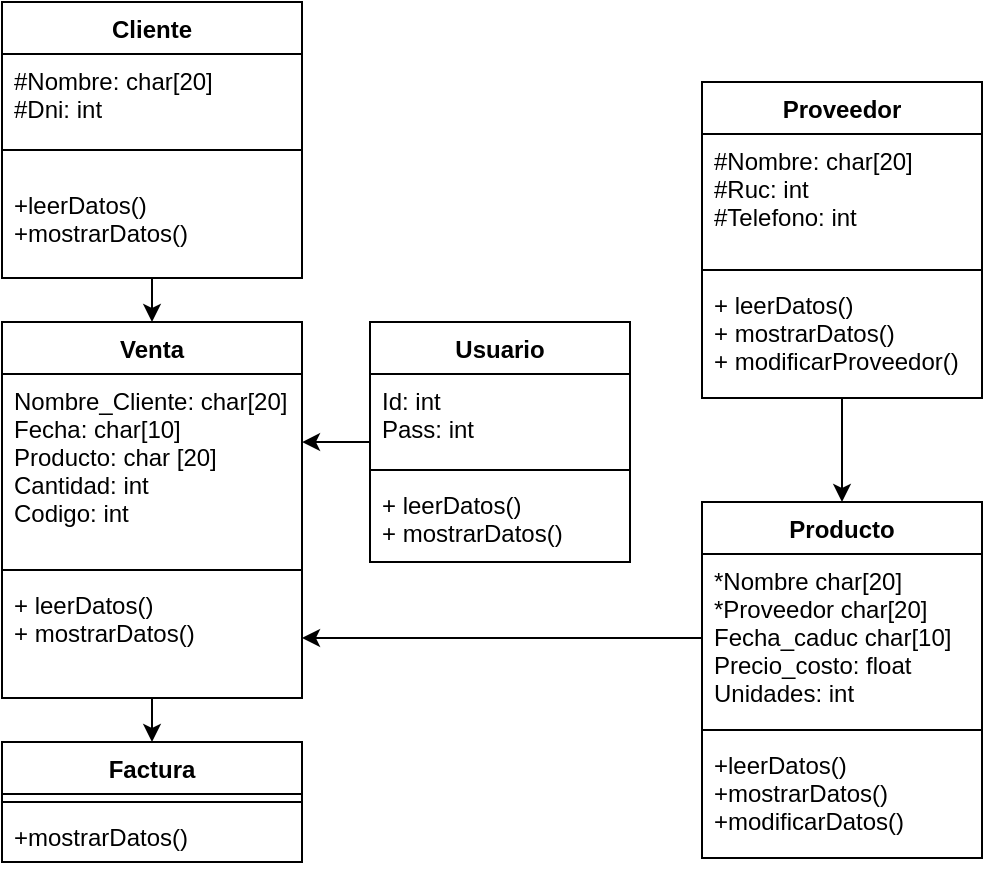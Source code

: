 <mxfile version="14.4.4" type="device"><diagram id="kVDLIZGOPLppm2sbQoKy" name="Page-1"><mxGraphModel dx="526" dy="482" grid="1" gridSize="10" guides="1" tooltips="1" connect="1" arrows="1" fold="1" page="1" pageScale="1" pageWidth="827" pageHeight="1169" math="0" shadow="0"><root><mxCell id="0"/><mxCell id="1" parent="0"/><mxCell id="xzgrlVZ4m01iOhKi8ADs-15" style="edgeStyle=orthogonalEdgeStyle;rounded=0;orthogonalLoop=1;jettySize=auto;html=1;entryX=0.5;entryY=0;entryDx=0;entryDy=0;" edge="1" parent="1" source="tWRsa8adTqdtirZex_XT-1" target="xzgrlVZ4m01iOhKi8ADs-5"><mxGeometry relative="1" as="geometry"/></mxCell><mxCell id="tWRsa8adTqdtirZex_XT-1" value="Cliente" style="swimlane;fontStyle=1;align=center;verticalAlign=top;childLayout=stackLayout;horizontal=1;startSize=26;horizontalStack=0;resizeParent=1;resizeParentMax=0;resizeLast=0;collapsible=1;marginBottom=0;" parent="1" vertex="1"><mxGeometry x="190" y="80" width="150" height="138" as="geometry"/></mxCell><mxCell id="tWRsa8adTqdtirZex_XT-2" value="#Nombre: char[20]&#10;#Dni: int&#10;&#10;" style="text;strokeColor=none;fillColor=none;align=left;verticalAlign=top;spacingLeft=4;spacingRight=4;overflow=hidden;rotatable=0;points=[[0,0.5],[1,0.5]];portConstraint=eastwest;" parent="tWRsa8adTqdtirZex_XT-1" vertex="1"><mxGeometry y="26" width="150" height="34" as="geometry"/></mxCell><mxCell id="tWRsa8adTqdtirZex_XT-3" value="" style="line;strokeWidth=1;fillColor=none;align=left;verticalAlign=middle;spacingTop=-1;spacingLeft=3;spacingRight=3;rotatable=0;labelPosition=right;points=[];portConstraint=eastwest;" parent="tWRsa8adTqdtirZex_XT-1" vertex="1"><mxGeometry y="60" width="150" height="28" as="geometry"/></mxCell><mxCell id="tWRsa8adTqdtirZex_XT-4" value="+leerDatos()&#10;+mostrarDatos()" style="text;strokeColor=none;fillColor=none;align=left;verticalAlign=top;spacingLeft=4;spacingRight=4;overflow=hidden;rotatable=0;points=[[0,0.5],[1,0.5]];portConstraint=eastwest;" parent="tWRsa8adTqdtirZex_XT-1" vertex="1"><mxGeometry y="88" width="150" height="50" as="geometry"/></mxCell><mxCell id="tWRsa8adTqdtirZex_XT-37" value="Producto" style="swimlane;fontStyle=1;align=center;verticalAlign=top;childLayout=stackLayout;horizontal=1;startSize=26;horizontalStack=0;resizeParent=1;resizeParentMax=0;resizeLast=0;collapsible=1;marginBottom=0;" parent="1" vertex="1"><mxGeometry x="540" y="330" width="140" height="178" as="geometry"/></mxCell><mxCell id="tWRsa8adTqdtirZex_XT-38" value="*Nombre char[20]&#10;*Proveedor char[20]&#10;Fecha_caduc char[10]&#10;Precio_costo: float&#10;Unidades: int" style="text;strokeColor=none;fillColor=none;align=left;verticalAlign=top;spacingLeft=4;spacingRight=4;overflow=hidden;rotatable=0;points=[[0,0.5],[1,0.5]];portConstraint=eastwest;" parent="tWRsa8adTqdtirZex_XT-37" vertex="1"><mxGeometry y="26" width="140" height="84" as="geometry"/></mxCell><mxCell id="tWRsa8adTqdtirZex_XT-39" value="" style="line;strokeWidth=1;fillColor=none;align=left;verticalAlign=middle;spacingTop=-1;spacingLeft=3;spacingRight=3;rotatable=0;labelPosition=right;points=[];portConstraint=eastwest;" parent="tWRsa8adTqdtirZex_XT-37" vertex="1"><mxGeometry y="110" width="140" height="8" as="geometry"/></mxCell><mxCell id="tWRsa8adTqdtirZex_XT-40" value="+leerDatos()&#10;+mostrarDatos()&#10;+modificarDatos()" style="text;strokeColor=none;fillColor=none;align=left;verticalAlign=top;spacingLeft=4;spacingRight=4;overflow=hidden;rotatable=0;points=[[0,0.5],[1,0.5]];portConstraint=eastwest;" parent="tWRsa8adTqdtirZex_XT-37" vertex="1"><mxGeometry y="118" width="140" height="60" as="geometry"/></mxCell><mxCell id="tWRsa8adTqdtirZex_XT-42" value="Factura" style="swimlane;fontStyle=1;align=center;verticalAlign=top;childLayout=stackLayout;horizontal=1;startSize=26;horizontalStack=0;resizeParent=1;resizeParentMax=0;resizeLast=0;collapsible=1;marginBottom=0;" parent="1" vertex="1"><mxGeometry x="190" y="450" width="150" height="60" as="geometry"/></mxCell><mxCell id="tWRsa8adTqdtirZex_XT-44" value="" style="line;strokeWidth=1;fillColor=none;align=left;verticalAlign=middle;spacingTop=-1;spacingLeft=3;spacingRight=3;rotatable=0;labelPosition=right;points=[];portConstraint=eastwest;" parent="tWRsa8adTqdtirZex_XT-42" vertex="1"><mxGeometry y="26" width="150" height="8" as="geometry"/></mxCell><mxCell id="tWRsa8adTqdtirZex_XT-45" value="+mostrarDatos()" style="text;strokeColor=none;fillColor=none;align=left;verticalAlign=top;spacingLeft=4;spacingRight=4;overflow=hidden;rotatable=0;points=[[0,0.5],[1,0.5]];portConstraint=eastwest;" parent="tWRsa8adTqdtirZex_XT-42" vertex="1"><mxGeometry y="34" width="150" height="26" as="geometry"/></mxCell><mxCell id="xzgrlVZ4m01iOhKi8ADs-13" style="edgeStyle=orthogonalEdgeStyle;rounded=0;orthogonalLoop=1;jettySize=auto;html=1;" edge="1" parent="1" source="xzgrlVZ4m01iOhKi8ADs-1"><mxGeometry relative="1" as="geometry"><mxPoint x="610" y="330" as="targetPoint"/></mxGeometry></mxCell><mxCell id="xzgrlVZ4m01iOhKi8ADs-1" value="Proveedor" style="swimlane;fontStyle=1;align=center;verticalAlign=top;childLayout=stackLayout;horizontal=1;startSize=26;horizontalStack=0;resizeParent=1;resizeParentMax=0;resizeLast=0;collapsible=1;marginBottom=0;" vertex="1" parent="1"><mxGeometry x="540" y="120" width="140" height="158" as="geometry"/></mxCell><mxCell id="xzgrlVZ4m01iOhKi8ADs-2" value="#Nombre: char[20]&#10;#Ruc: int&#10;#Telefono: int&#10;" style="text;strokeColor=none;fillColor=none;align=left;verticalAlign=top;spacingLeft=4;spacingRight=4;overflow=hidden;rotatable=0;points=[[0,0.5],[1,0.5]];portConstraint=eastwest;" vertex="1" parent="xzgrlVZ4m01iOhKi8ADs-1"><mxGeometry y="26" width="140" height="64" as="geometry"/></mxCell><mxCell id="xzgrlVZ4m01iOhKi8ADs-3" value="" style="line;strokeWidth=1;fillColor=none;align=left;verticalAlign=middle;spacingTop=-1;spacingLeft=3;spacingRight=3;rotatable=0;labelPosition=right;points=[];portConstraint=eastwest;" vertex="1" parent="xzgrlVZ4m01iOhKi8ADs-1"><mxGeometry y="90" width="140" height="8" as="geometry"/></mxCell><mxCell id="xzgrlVZ4m01iOhKi8ADs-4" value="+ leerDatos() &#10;+ mostrarDatos() &#10;+ modificarProveedor()" style="text;strokeColor=none;fillColor=none;align=left;verticalAlign=top;spacingLeft=4;spacingRight=4;overflow=hidden;rotatable=0;points=[[0,0.5],[1,0.5]];portConstraint=eastwest;" vertex="1" parent="xzgrlVZ4m01iOhKi8ADs-1"><mxGeometry y="98" width="140" height="60" as="geometry"/></mxCell><mxCell id="xzgrlVZ4m01iOhKi8ADs-19" style="edgeStyle=orthogonalEdgeStyle;rounded=0;orthogonalLoop=1;jettySize=auto;html=1;entryX=0.5;entryY=0;entryDx=0;entryDy=0;" edge="1" parent="1" source="xzgrlVZ4m01iOhKi8ADs-5" target="tWRsa8adTqdtirZex_XT-42"><mxGeometry relative="1" as="geometry"/></mxCell><mxCell id="xzgrlVZ4m01iOhKi8ADs-5" value="Venta" style="swimlane;fontStyle=1;align=center;verticalAlign=top;childLayout=stackLayout;horizontal=1;startSize=26;horizontalStack=0;resizeParent=1;resizeParentMax=0;resizeLast=0;collapsible=1;marginBottom=0;" vertex="1" parent="1"><mxGeometry x="190" y="240" width="150" height="188" as="geometry"/></mxCell><mxCell id="xzgrlVZ4m01iOhKi8ADs-6" value="Nombre_Cliente: char[20] &#10;Fecha: char[10] &#10;Producto: char [20]&#10;Cantidad: int&#10;Codigo: int&#10; " style="text;strokeColor=none;fillColor=none;align=left;verticalAlign=top;spacingLeft=4;spacingRight=4;overflow=hidden;rotatable=0;points=[[0,0.5],[1,0.5]];portConstraint=eastwest;" vertex="1" parent="xzgrlVZ4m01iOhKi8ADs-5"><mxGeometry y="26" width="150" height="94" as="geometry"/></mxCell><mxCell id="xzgrlVZ4m01iOhKi8ADs-7" value="" style="line;strokeWidth=1;fillColor=none;align=left;verticalAlign=middle;spacingTop=-1;spacingLeft=3;spacingRight=3;rotatable=0;labelPosition=right;points=[];portConstraint=eastwest;" vertex="1" parent="xzgrlVZ4m01iOhKi8ADs-5"><mxGeometry y="120" width="150" height="8" as="geometry"/></mxCell><mxCell id="xzgrlVZ4m01iOhKi8ADs-8" value="+ leerDatos() &#10;+ mostrarDatos() " style="text;strokeColor=none;fillColor=none;align=left;verticalAlign=top;spacingLeft=4;spacingRight=4;overflow=hidden;rotatable=0;points=[[0,0.5],[1,0.5]];portConstraint=eastwest;" vertex="1" parent="xzgrlVZ4m01iOhKi8ADs-5"><mxGeometry y="128" width="150" height="60" as="geometry"/></mxCell><mxCell id="xzgrlVZ4m01iOhKi8ADs-18" style="edgeStyle=orthogonalEdgeStyle;rounded=0;orthogonalLoop=1;jettySize=auto;html=1;entryX=1;entryY=0.362;entryDx=0;entryDy=0;entryPerimeter=0;" edge="1" parent="1" source="xzgrlVZ4m01iOhKi8ADs-9" target="xzgrlVZ4m01iOhKi8ADs-6"><mxGeometry relative="1" as="geometry"/></mxCell><mxCell id="xzgrlVZ4m01iOhKi8ADs-9" value="Usuario" style="swimlane;fontStyle=1;align=center;verticalAlign=top;childLayout=stackLayout;horizontal=1;startSize=26;horizontalStack=0;resizeParent=1;resizeParentMax=0;resizeLast=0;collapsible=1;marginBottom=0;" vertex="1" parent="1"><mxGeometry x="374" y="240" width="130" height="120" as="geometry"/></mxCell><mxCell id="xzgrlVZ4m01iOhKi8ADs-10" value="Id: int&#10;Pass: int" style="text;strokeColor=none;fillColor=none;align=left;verticalAlign=top;spacingLeft=4;spacingRight=4;overflow=hidden;rotatable=0;points=[[0,0.5],[1,0.5]];portConstraint=eastwest;" vertex="1" parent="xzgrlVZ4m01iOhKi8ADs-9"><mxGeometry y="26" width="130" height="44" as="geometry"/></mxCell><mxCell id="xzgrlVZ4m01iOhKi8ADs-11" value="" style="line;strokeWidth=1;fillColor=none;align=left;verticalAlign=middle;spacingTop=-1;spacingLeft=3;spacingRight=3;rotatable=0;labelPosition=right;points=[];portConstraint=eastwest;" vertex="1" parent="xzgrlVZ4m01iOhKi8ADs-9"><mxGeometry y="70" width="130" height="8" as="geometry"/></mxCell><mxCell id="xzgrlVZ4m01iOhKi8ADs-12" value="+ leerDatos() &#10;+ mostrarDatos() " style="text;strokeColor=none;fillColor=none;align=left;verticalAlign=top;spacingLeft=4;spacingRight=4;overflow=hidden;rotatable=0;points=[[0,0.5],[1,0.5]];portConstraint=eastwest;" vertex="1" parent="xzgrlVZ4m01iOhKi8ADs-9"><mxGeometry y="78" width="130" height="42" as="geometry"/></mxCell><mxCell id="xzgrlVZ4m01iOhKi8ADs-14" style="edgeStyle=orthogonalEdgeStyle;rounded=0;orthogonalLoop=1;jettySize=auto;html=1;" edge="1" parent="1" source="tWRsa8adTqdtirZex_XT-38" target="xzgrlVZ4m01iOhKi8ADs-8"><mxGeometry relative="1" as="geometry"/></mxCell></root></mxGraphModel></diagram></mxfile>